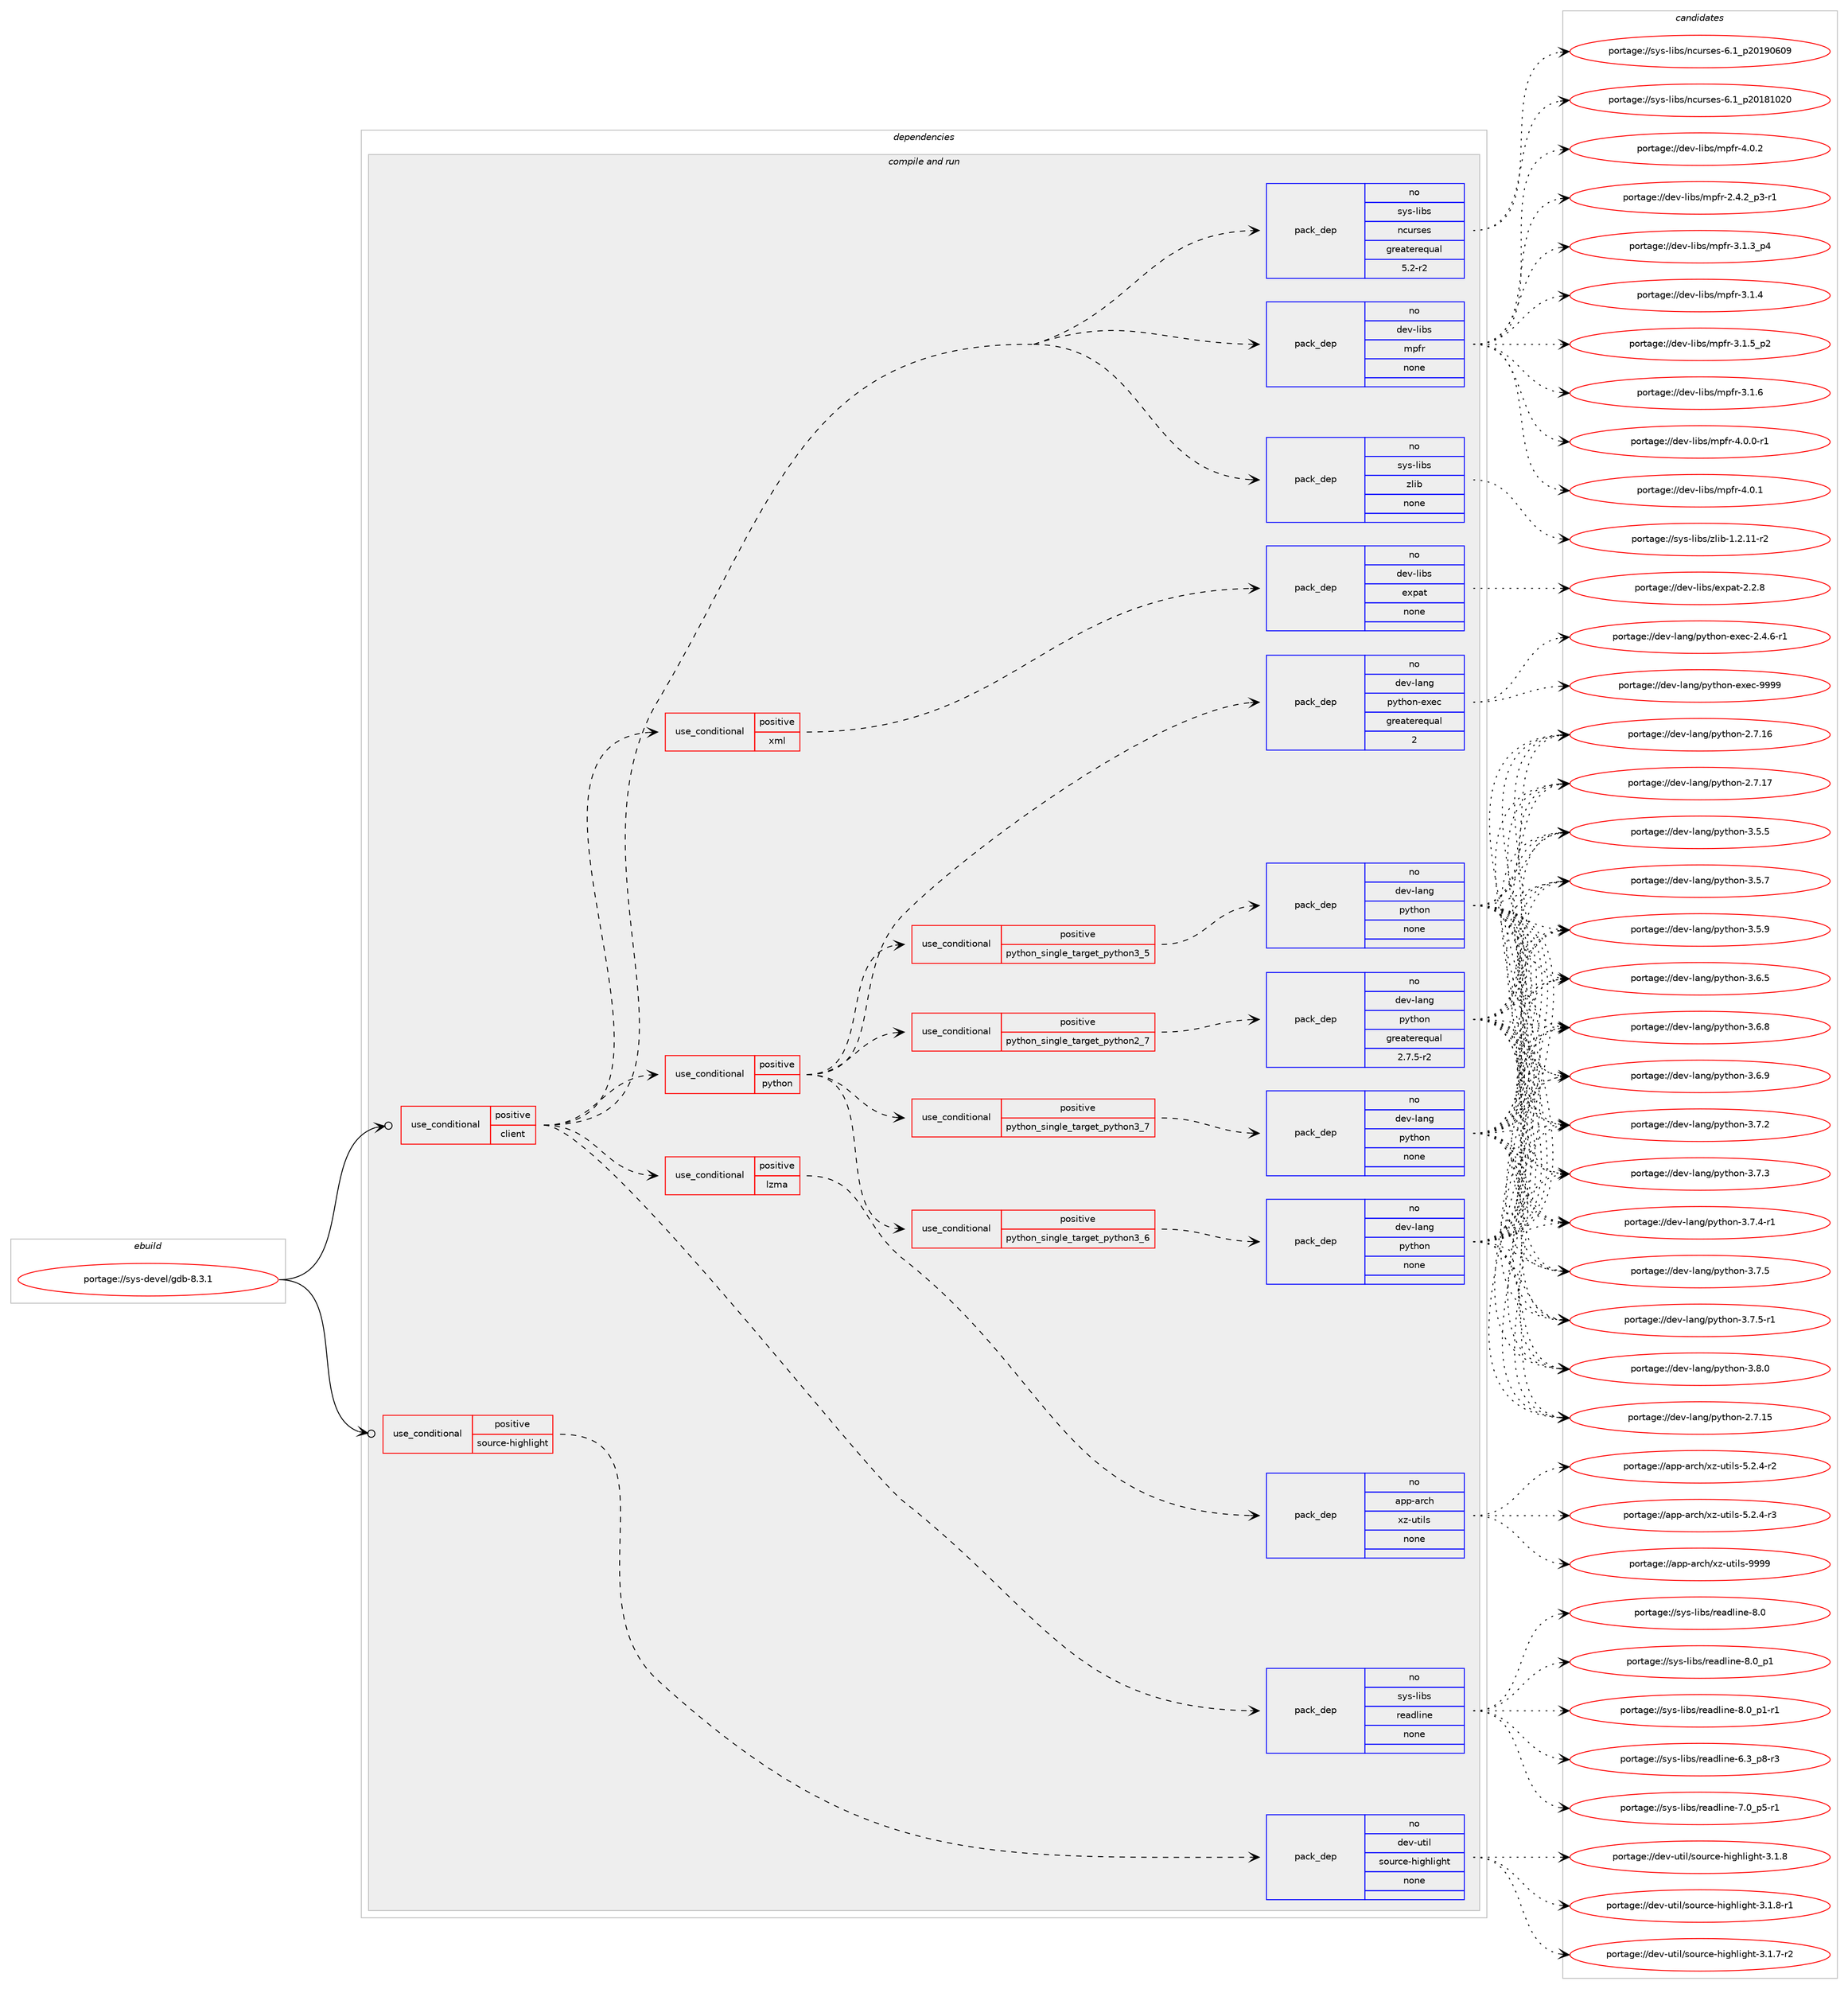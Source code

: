 digraph prolog {

# *************
# Graph options
# *************

newrank=true;
concentrate=true;
compound=true;
graph [rankdir=LR,fontname=Helvetica,fontsize=10,ranksep=1.5];#, ranksep=2.5, nodesep=0.2];
edge  [arrowhead=vee];
node  [fontname=Helvetica,fontsize=10];

# **********
# The ebuild
# **********

subgraph cluster_leftcol {
color=gray;
rank=same;
label=<<i>ebuild</i>>;
id [label="portage://sys-devel/gdb-8.3.1", color=red, width=4, href="../sys-devel/gdb-8.3.1.svg"];
}

# ****************
# The dependencies
# ****************

subgraph cluster_midcol {
color=gray;
label=<<i>dependencies</i>>;
subgraph cluster_compile {
fillcolor="#eeeeee";
style=filled;
label=<<i>compile</i>>;
}
subgraph cluster_compileandrun {
fillcolor="#eeeeee";
style=filled;
label=<<i>compile and run</i>>;
subgraph cond102471 {
dependency423088 [label=<<TABLE BORDER="0" CELLBORDER="1" CELLSPACING="0" CELLPADDING="4"><TR><TD ROWSPAN="3" CELLPADDING="10">use_conditional</TD></TR><TR><TD>positive</TD></TR><TR><TD>client</TD></TR></TABLE>>, shape=none, color=red];
subgraph pack313566 {
dependency423089 [label=<<TABLE BORDER="0" CELLBORDER="1" CELLSPACING="0" CELLPADDING="4" WIDTH="220"><TR><TD ROWSPAN="6" CELLPADDING="30">pack_dep</TD></TR><TR><TD WIDTH="110">no</TD></TR><TR><TD>dev-libs</TD></TR><TR><TD>mpfr</TD></TR><TR><TD>none</TD></TR><TR><TD></TD></TR></TABLE>>, shape=none, color=blue];
}
dependency423088:e -> dependency423089:w [weight=20,style="dashed",arrowhead="vee"];
subgraph pack313567 {
dependency423090 [label=<<TABLE BORDER="0" CELLBORDER="1" CELLSPACING="0" CELLPADDING="4" WIDTH="220"><TR><TD ROWSPAN="6" CELLPADDING="30">pack_dep</TD></TR><TR><TD WIDTH="110">no</TD></TR><TR><TD>sys-libs</TD></TR><TR><TD>ncurses</TD></TR><TR><TD>greaterequal</TD></TR><TR><TD>5.2-r2</TD></TR></TABLE>>, shape=none, color=blue];
}
dependency423088:e -> dependency423090:w [weight=20,style="dashed",arrowhead="vee"];
subgraph pack313568 {
dependency423091 [label=<<TABLE BORDER="0" CELLBORDER="1" CELLSPACING="0" CELLPADDING="4" WIDTH="220"><TR><TD ROWSPAN="6" CELLPADDING="30">pack_dep</TD></TR><TR><TD WIDTH="110">no</TD></TR><TR><TD>sys-libs</TD></TR><TR><TD>readline</TD></TR><TR><TD>none</TD></TR><TR><TD></TD></TR></TABLE>>, shape=none, color=blue];
}
dependency423088:e -> dependency423091:w [weight=20,style="dashed",arrowhead="vee"];
subgraph cond102472 {
dependency423092 [label=<<TABLE BORDER="0" CELLBORDER="1" CELLSPACING="0" CELLPADDING="4"><TR><TD ROWSPAN="3" CELLPADDING="10">use_conditional</TD></TR><TR><TD>positive</TD></TR><TR><TD>lzma</TD></TR></TABLE>>, shape=none, color=red];
subgraph pack313569 {
dependency423093 [label=<<TABLE BORDER="0" CELLBORDER="1" CELLSPACING="0" CELLPADDING="4" WIDTH="220"><TR><TD ROWSPAN="6" CELLPADDING="30">pack_dep</TD></TR><TR><TD WIDTH="110">no</TD></TR><TR><TD>app-arch</TD></TR><TR><TD>xz-utils</TD></TR><TR><TD>none</TD></TR><TR><TD></TD></TR></TABLE>>, shape=none, color=blue];
}
dependency423092:e -> dependency423093:w [weight=20,style="dashed",arrowhead="vee"];
}
dependency423088:e -> dependency423092:w [weight=20,style="dashed",arrowhead="vee"];
subgraph cond102473 {
dependency423094 [label=<<TABLE BORDER="0" CELLBORDER="1" CELLSPACING="0" CELLPADDING="4"><TR><TD ROWSPAN="3" CELLPADDING="10">use_conditional</TD></TR><TR><TD>positive</TD></TR><TR><TD>python</TD></TR></TABLE>>, shape=none, color=red];
subgraph cond102474 {
dependency423095 [label=<<TABLE BORDER="0" CELLBORDER="1" CELLSPACING="0" CELLPADDING="4"><TR><TD ROWSPAN="3" CELLPADDING="10">use_conditional</TD></TR><TR><TD>positive</TD></TR><TR><TD>python_single_target_python2_7</TD></TR></TABLE>>, shape=none, color=red];
subgraph pack313570 {
dependency423096 [label=<<TABLE BORDER="0" CELLBORDER="1" CELLSPACING="0" CELLPADDING="4" WIDTH="220"><TR><TD ROWSPAN="6" CELLPADDING="30">pack_dep</TD></TR><TR><TD WIDTH="110">no</TD></TR><TR><TD>dev-lang</TD></TR><TR><TD>python</TD></TR><TR><TD>greaterequal</TD></TR><TR><TD>2.7.5-r2</TD></TR></TABLE>>, shape=none, color=blue];
}
dependency423095:e -> dependency423096:w [weight=20,style="dashed",arrowhead="vee"];
}
dependency423094:e -> dependency423095:w [weight=20,style="dashed",arrowhead="vee"];
subgraph cond102475 {
dependency423097 [label=<<TABLE BORDER="0" CELLBORDER="1" CELLSPACING="0" CELLPADDING="4"><TR><TD ROWSPAN="3" CELLPADDING="10">use_conditional</TD></TR><TR><TD>positive</TD></TR><TR><TD>python_single_target_python3_5</TD></TR></TABLE>>, shape=none, color=red];
subgraph pack313571 {
dependency423098 [label=<<TABLE BORDER="0" CELLBORDER="1" CELLSPACING="0" CELLPADDING="4" WIDTH="220"><TR><TD ROWSPAN="6" CELLPADDING="30">pack_dep</TD></TR><TR><TD WIDTH="110">no</TD></TR><TR><TD>dev-lang</TD></TR><TR><TD>python</TD></TR><TR><TD>none</TD></TR><TR><TD></TD></TR></TABLE>>, shape=none, color=blue];
}
dependency423097:e -> dependency423098:w [weight=20,style="dashed",arrowhead="vee"];
}
dependency423094:e -> dependency423097:w [weight=20,style="dashed",arrowhead="vee"];
subgraph cond102476 {
dependency423099 [label=<<TABLE BORDER="0" CELLBORDER="1" CELLSPACING="0" CELLPADDING="4"><TR><TD ROWSPAN="3" CELLPADDING="10">use_conditional</TD></TR><TR><TD>positive</TD></TR><TR><TD>python_single_target_python3_6</TD></TR></TABLE>>, shape=none, color=red];
subgraph pack313572 {
dependency423100 [label=<<TABLE BORDER="0" CELLBORDER="1" CELLSPACING="0" CELLPADDING="4" WIDTH="220"><TR><TD ROWSPAN="6" CELLPADDING="30">pack_dep</TD></TR><TR><TD WIDTH="110">no</TD></TR><TR><TD>dev-lang</TD></TR><TR><TD>python</TD></TR><TR><TD>none</TD></TR><TR><TD></TD></TR></TABLE>>, shape=none, color=blue];
}
dependency423099:e -> dependency423100:w [weight=20,style="dashed",arrowhead="vee"];
}
dependency423094:e -> dependency423099:w [weight=20,style="dashed",arrowhead="vee"];
subgraph cond102477 {
dependency423101 [label=<<TABLE BORDER="0" CELLBORDER="1" CELLSPACING="0" CELLPADDING="4"><TR><TD ROWSPAN="3" CELLPADDING="10">use_conditional</TD></TR><TR><TD>positive</TD></TR><TR><TD>python_single_target_python3_7</TD></TR></TABLE>>, shape=none, color=red];
subgraph pack313573 {
dependency423102 [label=<<TABLE BORDER="0" CELLBORDER="1" CELLSPACING="0" CELLPADDING="4" WIDTH="220"><TR><TD ROWSPAN="6" CELLPADDING="30">pack_dep</TD></TR><TR><TD WIDTH="110">no</TD></TR><TR><TD>dev-lang</TD></TR><TR><TD>python</TD></TR><TR><TD>none</TD></TR><TR><TD></TD></TR></TABLE>>, shape=none, color=blue];
}
dependency423101:e -> dependency423102:w [weight=20,style="dashed",arrowhead="vee"];
}
dependency423094:e -> dependency423101:w [weight=20,style="dashed",arrowhead="vee"];
subgraph pack313574 {
dependency423103 [label=<<TABLE BORDER="0" CELLBORDER="1" CELLSPACING="0" CELLPADDING="4" WIDTH="220"><TR><TD ROWSPAN="6" CELLPADDING="30">pack_dep</TD></TR><TR><TD WIDTH="110">no</TD></TR><TR><TD>dev-lang</TD></TR><TR><TD>python-exec</TD></TR><TR><TD>greaterequal</TD></TR><TR><TD>2</TD></TR></TABLE>>, shape=none, color=blue];
}
dependency423094:e -> dependency423103:w [weight=20,style="dashed",arrowhead="vee"];
}
dependency423088:e -> dependency423094:w [weight=20,style="dashed",arrowhead="vee"];
subgraph cond102478 {
dependency423104 [label=<<TABLE BORDER="0" CELLBORDER="1" CELLSPACING="0" CELLPADDING="4"><TR><TD ROWSPAN="3" CELLPADDING="10">use_conditional</TD></TR><TR><TD>positive</TD></TR><TR><TD>xml</TD></TR></TABLE>>, shape=none, color=red];
subgraph pack313575 {
dependency423105 [label=<<TABLE BORDER="0" CELLBORDER="1" CELLSPACING="0" CELLPADDING="4" WIDTH="220"><TR><TD ROWSPAN="6" CELLPADDING="30">pack_dep</TD></TR><TR><TD WIDTH="110">no</TD></TR><TR><TD>dev-libs</TD></TR><TR><TD>expat</TD></TR><TR><TD>none</TD></TR><TR><TD></TD></TR></TABLE>>, shape=none, color=blue];
}
dependency423104:e -> dependency423105:w [weight=20,style="dashed",arrowhead="vee"];
}
dependency423088:e -> dependency423104:w [weight=20,style="dashed",arrowhead="vee"];
subgraph pack313576 {
dependency423106 [label=<<TABLE BORDER="0" CELLBORDER="1" CELLSPACING="0" CELLPADDING="4" WIDTH="220"><TR><TD ROWSPAN="6" CELLPADDING="30">pack_dep</TD></TR><TR><TD WIDTH="110">no</TD></TR><TR><TD>sys-libs</TD></TR><TR><TD>zlib</TD></TR><TR><TD>none</TD></TR><TR><TD></TD></TR></TABLE>>, shape=none, color=blue];
}
dependency423088:e -> dependency423106:w [weight=20,style="dashed",arrowhead="vee"];
}
id:e -> dependency423088:w [weight=20,style="solid",arrowhead="odotvee"];
subgraph cond102479 {
dependency423107 [label=<<TABLE BORDER="0" CELLBORDER="1" CELLSPACING="0" CELLPADDING="4"><TR><TD ROWSPAN="3" CELLPADDING="10">use_conditional</TD></TR><TR><TD>positive</TD></TR><TR><TD>source-highlight</TD></TR></TABLE>>, shape=none, color=red];
subgraph pack313577 {
dependency423108 [label=<<TABLE BORDER="0" CELLBORDER="1" CELLSPACING="0" CELLPADDING="4" WIDTH="220"><TR><TD ROWSPAN="6" CELLPADDING="30">pack_dep</TD></TR><TR><TD WIDTH="110">no</TD></TR><TR><TD>dev-util</TD></TR><TR><TD>source-highlight</TD></TR><TR><TD>none</TD></TR><TR><TD></TD></TR></TABLE>>, shape=none, color=blue];
}
dependency423107:e -> dependency423108:w [weight=20,style="dashed",arrowhead="vee"];
}
id:e -> dependency423107:w [weight=20,style="solid",arrowhead="odotvee"];
}
subgraph cluster_run {
fillcolor="#eeeeee";
style=filled;
label=<<i>run</i>>;
}
}

# **************
# The candidates
# **************

subgraph cluster_choices {
rank=same;
color=gray;
label=<<i>candidates</i>>;

subgraph choice313566 {
color=black;
nodesep=1;
choiceportage10010111845108105981154710911210211445504652465095112514511449 [label="portage://dev-libs/mpfr-2.4.2_p3-r1", color=red, width=4,href="../dev-libs/mpfr-2.4.2_p3-r1.svg"];
choiceportage1001011184510810598115471091121021144551464946519511252 [label="portage://dev-libs/mpfr-3.1.3_p4", color=red, width=4,href="../dev-libs/mpfr-3.1.3_p4.svg"];
choiceportage100101118451081059811547109112102114455146494652 [label="portage://dev-libs/mpfr-3.1.4", color=red, width=4,href="../dev-libs/mpfr-3.1.4.svg"];
choiceportage1001011184510810598115471091121021144551464946539511250 [label="portage://dev-libs/mpfr-3.1.5_p2", color=red, width=4,href="../dev-libs/mpfr-3.1.5_p2.svg"];
choiceportage100101118451081059811547109112102114455146494654 [label="portage://dev-libs/mpfr-3.1.6", color=red, width=4,href="../dev-libs/mpfr-3.1.6.svg"];
choiceportage1001011184510810598115471091121021144552464846484511449 [label="portage://dev-libs/mpfr-4.0.0-r1", color=red, width=4,href="../dev-libs/mpfr-4.0.0-r1.svg"];
choiceportage100101118451081059811547109112102114455246484649 [label="portage://dev-libs/mpfr-4.0.1", color=red, width=4,href="../dev-libs/mpfr-4.0.1.svg"];
choiceportage100101118451081059811547109112102114455246484650 [label="portage://dev-libs/mpfr-4.0.2", color=red, width=4,href="../dev-libs/mpfr-4.0.2.svg"];
dependency423089:e -> choiceportage10010111845108105981154710911210211445504652465095112514511449:w [style=dotted,weight="100"];
dependency423089:e -> choiceportage1001011184510810598115471091121021144551464946519511252:w [style=dotted,weight="100"];
dependency423089:e -> choiceportage100101118451081059811547109112102114455146494652:w [style=dotted,weight="100"];
dependency423089:e -> choiceportage1001011184510810598115471091121021144551464946539511250:w [style=dotted,weight="100"];
dependency423089:e -> choiceportage100101118451081059811547109112102114455146494654:w [style=dotted,weight="100"];
dependency423089:e -> choiceportage1001011184510810598115471091121021144552464846484511449:w [style=dotted,weight="100"];
dependency423089:e -> choiceportage100101118451081059811547109112102114455246484649:w [style=dotted,weight="100"];
dependency423089:e -> choiceportage100101118451081059811547109112102114455246484650:w [style=dotted,weight="100"];
}
subgraph choice313567 {
color=black;
nodesep=1;
choiceportage1151211154510810598115471109911711411510111545544649951125048495649485048 [label="portage://sys-libs/ncurses-6.1_p20181020", color=red, width=4,href="../sys-libs/ncurses-6.1_p20181020.svg"];
choiceportage1151211154510810598115471109911711411510111545544649951125048495748544857 [label="portage://sys-libs/ncurses-6.1_p20190609", color=red, width=4,href="../sys-libs/ncurses-6.1_p20190609.svg"];
dependency423090:e -> choiceportage1151211154510810598115471109911711411510111545544649951125048495649485048:w [style=dotted,weight="100"];
dependency423090:e -> choiceportage1151211154510810598115471109911711411510111545544649951125048495748544857:w [style=dotted,weight="100"];
}
subgraph choice313568 {
color=black;
nodesep=1;
choiceportage115121115451081059811547114101971001081051101014554465195112564511451 [label="portage://sys-libs/readline-6.3_p8-r3", color=red, width=4,href="../sys-libs/readline-6.3_p8-r3.svg"];
choiceportage115121115451081059811547114101971001081051101014555464895112534511449 [label="portage://sys-libs/readline-7.0_p5-r1", color=red, width=4,href="../sys-libs/readline-7.0_p5-r1.svg"];
choiceportage1151211154510810598115471141019710010810511010145564648 [label="portage://sys-libs/readline-8.0", color=red, width=4,href="../sys-libs/readline-8.0.svg"];
choiceportage11512111545108105981154711410197100108105110101455646489511249 [label="portage://sys-libs/readline-8.0_p1", color=red, width=4,href="../sys-libs/readline-8.0_p1.svg"];
choiceportage115121115451081059811547114101971001081051101014556464895112494511449 [label="portage://sys-libs/readline-8.0_p1-r1", color=red, width=4,href="../sys-libs/readline-8.0_p1-r1.svg"];
dependency423091:e -> choiceportage115121115451081059811547114101971001081051101014554465195112564511451:w [style=dotted,weight="100"];
dependency423091:e -> choiceportage115121115451081059811547114101971001081051101014555464895112534511449:w [style=dotted,weight="100"];
dependency423091:e -> choiceportage1151211154510810598115471141019710010810511010145564648:w [style=dotted,weight="100"];
dependency423091:e -> choiceportage11512111545108105981154711410197100108105110101455646489511249:w [style=dotted,weight="100"];
dependency423091:e -> choiceportage115121115451081059811547114101971001081051101014556464895112494511449:w [style=dotted,weight="100"];
}
subgraph choice313569 {
color=black;
nodesep=1;
choiceportage9711211245971149910447120122451171161051081154553465046524511450 [label="portage://app-arch/xz-utils-5.2.4-r2", color=red, width=4,href="../app-arch/xz-utils-5.2.4-r2.svg"];
choiceportage9711211245971149910447120122451171161051081154553465046524511451 [label="portage://app-arch/xz-utils-5.2.4-r3", color=red, width=4,href="../app-arch/xz-utils-5.2.4-r3.svg"];
choiceportage9711211245971149910447120122451171161051081154557575757 [label="portage://app-arch/xz-utils-9999", color=red, width=4,href="../app-arch/xz-utils-9999.svg"];
dependency423093:e -> choiceportage9711211245971149910447120122451171161051081154553465046524511450:w [style=dotted,weight="100"];
dependency423093:e -> choiceportage9711211245971149910447120122451171161051081154553465046524511451:w [style=dotted,weight="100"];
dependency423093:e -> choiceportage9711211245971149910447120122451171161051081154557575757:w [style=dotted,weight="100"];
}
subgraph choice313570 {
color=black;
nodesep=1;
choiceportage10010111845108971101034711212111610411111045504655464953 [label="portage://dev-lang/python-2.7.15", color=red, width=4,href="../dev-lang/python-2.7.15.svg"];
choiceportage10010111845108971101034711212111610411111045504655464954 [label="portage://dev-lang/python-2.7.16", color=red, width=4,href="../dev-lang/python-2.7.16.svg"];
choiceportage10010111845108971101034711212111610411111045504655464955 [label="portage://dev-lang/python-2.7.17", color=red, width=4,href="../dev-lang/python-2.7.17.svg"];
choiceportage100101118451089711010347112121116104111110455146534653 [label="portage://dev-lang/python-3.5.5", color=red, width=4,href="../dev-lang/python-3.5.5.svg"];
choiceportage100101118451089711010347112121116104111110455146534655 [label="portage://dev-lang/python-3.5.7", color=red, width=4,href="../dev-lang/python-3.5.7.svg"];
choiceportage100101118451089711010347112121116104111110455146534657 [label="portage://dev-lang/python-3.5.9", color=red, width=4,href="../dev-lang/python-3.5.9.svg"];
choiceportage100101118451089711010347112121116104111110455146544653 [label="portage://dev-lang/python-3.6.5", color=red, width=4,href="../dev-lang/python-3.6.5.svg"];
choiceportage100101118451089711010347112121116104111110455146544656 [label="portage://dev-lang/python-3.6.8", color=red, width=4,href="../dev-lang/python-3.6.8.svg"];
choiceportage100101118451089711010347112121116104111110455146544657 [label="portage://dev-lang/python-3.6.9", color=red, width=4,href="../dev-lang/python-3.6.9.svg"];
choiceportage100101118451089711010347112121116104111110455146554650 [label="portage://dev-lang/python-3.7.2", color=red, width=4,href="../dev-lang/python-3.7.2.svg"];
choiceportage100101118451089711010347112121116104111110455146554651 [label="portage://dev-lang/python-3.7.3", color=red, width=4,href="../dev-lang/python-3.7.3.svg"];
choiceportage1001011184510897110103471121211161041111104551465546524511449 [label="portage://dev-lang/python-3.7.4-r1", color=red, width=4,href="../dev-lang/python-3.7.4-r1.svg"];
choiceportage100101118451089711010347112121116104111110455146554653 [label="portage://dev-lang/python-3.7.5", color=red, width=4,href="../dev-lang/python-3.7.5.svg"];
choiceportage1001011184510897110103471121211161041111104551465546534511449 [label="portage://dev-lang/python-3.7.5-r1", color=red, width=4,href="../dev-lang/python-3.7.5-r1.svg"];
choiceportage100101118451089711010347112121116104111110455146564648 [label="portage://dev-lang/python-3.8.0", color=red, width=4,href="../dev-lang/python-3.8.0.svg"];
dependency423096:e -> choiceportage10010111845108971101034711212111610411111045504655464953:w [style=dotted,weight="100"];
dependency423096:e -> choiceportage10010111845108971101034711212111610411111045504655464954:w [style=dotted,weight="100"];
dependency423096:e -> choiceportage10010111845108971101034711212111610411111045504655464955:w [style=dotted,weight="100"];
dependency423096:e -> choiceportage100101118451089711010347112121116104111110455146534653:w [style=dotted,weight="100"];
dependency423096:e -> choiceportage100101118451089711010347112121116104111110455146534655:w [style=dotted,weight="100"];
dependency423096:e -> choiceportage100101118451089711010347112121116104111110455146534657:w [style=dotted,weight="100"];
dependency423096:e -> choiceportage100101118451089711010347112121116104111110455146544653:w [style=dotted,weight="100"];
dependency423096:e -> choiceportage100101118451089711010347112121116104111110455146544656:w [style=dotted,weight="100"];
dependency423096:e -> choiceportage100101118451089711010347112121116104111110455146544657:w [style=dotted,weight="100"];
dependency423096:e -> choiceportage100101118451089711010347112121116104111110455146554650:w [style=dotted,weight="100"];
dependency423096:e -> choiceportage100101118451089711010347112121116104111110455146554651:w [style=dotted,weight="100"];
dependency423096:e -> choiceportage1001011184510897110103471121211161041111104551465546524511449:w [style=dotted,weight="100"];
dependency423096:e -> choiceportage100101118451089711010347112121116104111110455146554653:w [style=dotted,weight="100"];
dependency423096:e -> choiceportage1001011184510897110103471121211161041111104551465546534511449:w [style=dotted,weight="100"];
dependency423096:e -> choiceportage100101118451089711010347112121116104111110455146564648:w [style=dotted,weight="100"];
}
subgraph choice313571 {
color=black;
nodesep=1;
choiceportage10010111845108971101034711212111610411111045504655464953 [label="portage://dev-lang/python-2.7.15", color=red, width=4,href="../dev-lang/python-2.7.15.svg"];
choiceportage10010111845108971101034711212111610411111045504655464954 [label="portage://dev-lang/python-2.7.16", color=red, width=4,href="../dev-lang/python-2.7.16.svg"];
choiceportage10010111845108971101034711212111610411111045504655464955 [label="portage://dev-lang/python-2.7.17", color=red, width=4,href="../dev-lang/python-2.7.17.svg"];
choiceportage100101118451089711010347112121116104111110455146534653 [label="portage://dev-lang/python-3.5.5", color=red, width=4,href="../dev-lang/python-3.5.5.svg"];
choiceportage100101118451089711010347112121116104111110455146534655 [label="portage://dev-lang/python-3.5.7", color=red, width=4,href="../dev-lang/python-3.5.7.svg"];
choiceportage100101118451089711010347112121116104111110455146534657 [label="portage://dev-lang/python-3.5.9", color=red, width=4,href="../dev-lang/python-3.5.9.svg"];
choiceportage100101118451089711010347112121116104111110455146544653 [label="portage://dev-lang/python-3.6.5", color=red, width=4,href="../dev-lang/python-3.6.5.svg"];
choiceportage100101118451089711010347112121116104111110455146544656 [label="portage://dev-lang/python-3.6.8", color=red, width=4,href="../dev-lang/python-3.6.8.svg"];
choiceportage100101118451089711010347112121116104111110455146544657 [label="portage://dev-lang/python-3.6.9", color=red, width=4,href="../dev-lang/python-3.6.9.svg"];
choiceportage100101118451089711010347112121116104111110455146554650 [label="portage://dev-lang/python-3.7.2", color=red, width=4,href="../dev-lang/python-3.7.2.svg"];
choiceportage100101118451089711010347112121116104111110455146554651 [label="portage://dev-lang/python-3.7.3", color=red, width=4,href="../dev-lang/python-3.7.3.svg"];
choiceportage1001011184510897110103471121211161041111104551465546524511449 [label="portage://dev-lang/python-3.7.4-r1", color=red, width=4,href="../dev-lang/python-3.7.4-r1.svg"];
choiceportage100101118451089711010347112121116104111110455146554653 [label="portage://dev-lang/python-3.7.5", color=red, width=4,href="../dev-lang/python-3.7.5.svg"];
choiceportage1001011184510897110103471121211161041111104551465546534511449 [label="portage://dev-lang/python-3.7.5-r1", color=red, width=4,href="../dev-lang/python-3.7.5-r1.svg"];
choiceportage100101118451089711010347112121116104111110455146564648 [label="portage://dev-lang/python-3.8.0", color=red, width=4,href="../dev-lang/python-3.8.0.svg"];
dependency423098:e -> choiceportage10010111845108971101034711212111610411111045504655464953:w [style=dotted,weight="100"];
dependency423098:e -> choiceportage10010111845108971101034711212111610411111045504655464954:w [style=dotted,weight="100"];
dependency423098:e -> choiceportage10010111845108971101034711212111610411111045504655464955:w [style=dotted,weight="100"];
dependency423098:e -> choiceportage100101118451089711010347112121116104111110455146534653:w [style=dotted,weight="100"];
dependency423098:e -> choiceportage100101118451089711010347112121116104111110455146534655:w [style=dotted,weight="100"];
dependency423098:e -> choiceportage100101118451089711010347112121116104111110455146534657:w [style=dotted,weight="100"];
dependency423098:e -> choiceportage100101118451089711010347112121116104111110455146544653:w [style=dotted,weight="100"];
dependency423098:e -> choiceportage100101118451089711010347112121116104111110455146544656:w [style=dotted,weight="100"];
dependency423098:e -> choiceportage100101118451089711010347112121116104111110455146544657:w [style=dotted,weight="100"];
dependency423098:e -> choiceportage100101118451089711010347112121116104111110455146554650:w [style=dotted,weight="100"];
dependency423098:e -> choiceportage100101118451089711010347112121116104111110455146554651:w [style=dotted,weight="100"];
dependency423098:e -> choiceportage1001011184510897110103471121211161041111104551465546524511449:w [style=dotted,weight="100"];
dependency423098:e -> choiceportage100101118451089711010347112121116104111110455146554653:w [style=dotted,weight="100"];
dependency423098:e -> choiceportage1001011184510897110103471121211161041111104551465546534511449:w [style=dotted,weight="100"];
dependency423098:e -> choiceportage100101118451089711010347112121116104111110455146564648:w [style=dotted,weight="100"];
}
subgraph choice313572 {
color=black;
nodesep=1;
choiceportage10010111845108971101034711212111610411111045504655464953 [label="portage://dev-lang/python-2.7.15", color=red, width=4,href="../dev-lang/python-2.7.15.svg"];
choiceportage10010111845108971101034711212111610411111045504655464954 [label="portage://dev-lang/python-2.7.16", color=red, width=4,href="../dev-lang/python-2.7.16.svg"];
choiceportage10010111845108971101034711212111610411111045504655464955 [label="portage://dev-lang/python-2.7.17", color=red, width=4,href="../dev-lang/python-2.7.17.svg"];
choiceportage100101118451089711010347112121116104111110455146534653 [label="portage://dev-lang/python-3.5.5", color=red, width=4,href="../dev-lang/python-3.5.5.svg"];
choiceportage100101118451089711010347112121116104111110455146534655 [label="portage://dev-lang/python-3.5.7", color=red, width=4,href="../dev-lang/python-3.5.7.svg"];
choiceportage100101118451089711010347112121116104111110455146534657 [label="portage://dev-lang/python-3.5.9", color=red, width=4,href="../dev-lang/python-3.5.9.svg"];
choiceportage100101118451089711010347112121116104111110455146544653 [label="portage://dev-lang/python-3.6.5", color=red, width=4,href="../dev-lang/python-3.6.5.svg"];
choiceportage100101118451089711010347112121116104111110455146544656 [label="portage://dev-lang/python-3.6.8", color=red, width=4,href="../dev-lang/python-3.6.8.svg"];
choiceportage100101118451089711010347112121116104111110455146544657 [label="portage://dev-lang/python-3.6.9", color=red, width=4,href="../dev-lang/python-3.6.9.svg"];
choiceportage100101118451089711010347112121116104111110455146554650 [label="portage://dev-lang/python-3.7.2", color=red, width=4,href="../dev-lang/python-3.7.2.svg"];
choiceportage100101118451089711010347112121116104111110455146554651 [label="portage://dev-lang/python-3.7.3", color=red, width=4,href="../dev-lang/python-3.7.3.svg"];
choiceportage1001011184510897110103471121211161041111104551465546524511449 [label="portage://dev-lang/python-3.7.4-r1", color=red, width=4,href="../dev-lang/python-3.7.4-r1.svg"];
choiceportage100101118451089711010347112121116104111110455146554653 [label="portage://dev-lang/python-3.7.5", color=red, width=4,href="../dev-lang/python-3.7.5.svg"];
choiceportage1001011184510897110103471121211161041111104551465546534511449 [label="portage://dev-lang/python-3.7.5-r1", color=red, width=4,href="../dev-lang/python-3.7.5-r1.svg"];
choiceportage100101118451089711010347112121116104111110455146564648 [label="portage://dev-lang/python-3.8.0", color=red, width=4,href="../dev-lang/python-3.8.0.svg"];
dependency423100:e -> choiceportage10010111845108971101034711212111610411111045504655464953:w [style=dotted,weight="100"];
dependency423100:e -> choiceportage10010111845108971101034711212111610411111045504655464954:w [style=dotted,weight="100"];
dependency423100:e -> choiceportage10010111845108971101034711212111610411111045504655464955:w [style=dotted,weight="100"];
dependency423100:e -> choiceportage100101118451089711010347112121116104111110455146534653:w [style=dotted,weight="100"];
dependency423100:e -> choiceportage100101118451089711010347112121116104111110455146534655:w [style=dotted,weight="100"];
dependency423100:e -> choiceportage100101118451089711010347112121116104111110455146534657:w [style=dotted,weight="100"];
dependency423100:e -> choiceportage100101118451089711010347112121116104111110455146544653:w [style=dotted,weight="100"];
dependency423100:e -> choiceportage100101118451089711010347112121116104111110455146544656:w [style=dotted,weight="100"];
dependency423100:e -> choiceportage100101118451089711010347112121116104111110455146544657:w [style=dotted,weight="100"];
dependency423100:e -> choiceportage100101118451089711010347112121116104111110455146554650:w [style=dotted,weight="100"];
dependency423100:e -> choiceportage100101118451089711010347112121116104111110455146554651:w [style=dotted,weight="100"];
dependency423100:e -> choiceportage1001011184510897110103471121211161041111104551465546524511449:w [style=dotted,weight="100"];
dependency423100:e -> choiceportage100101118451089711010347112121116104111110455146554653:w [style=dotted,weight="100"];
dependency423100:e -> choiceportage1001011184510897110103471121211161041111104551465546534511449:w [style=dotted,weight="100"];
dependency423100:e -> choiceportage100101118451089711010347112121116104111110455146564648:w [style=dotted,weight="100"];
}
subgraph choice313573 {
color=black;
nodesep=1;
choiceportage10010111845108971101034711212111610411111045504655464953 [label="portage://dev-lang/python-2.7.15", color=red, width=4,href="../dev-lang/python-2.7.15.svg"];
choiceportage10010111845108971101034711212111610411111045504655464954 [label="portage://dev-lang/python-2.7.16", color=red, width=4,href="../dev-lang/python-2.7.16.svg"];
choiceportage10010111845108971101034711212111610411111045504655464955 [label="portage://dev-lang/python-2.7.17", color=red, width=4,href="../dev-lang/python-2.7.17.svg"];
choiceportage100101118451089711010347112121116104111110455146534653 [label="portage://dev-lang/python-3.5.5", color=red, width=4,href="../dev-lang/python-3.5.5.svg"];
choiceportage100101118451089711010347112121116104111110455146534655 [label="portage://dev-lang/python-3.5.7", color=red, width=4,href="../dev-lang/python-3.5.7.svg"];
choiceportage100101118451089711010347112121116104111110455146534657 [label="portage://dev-lang/python-3.5.9", color=red, width=4,href="../dev-lang/python-3.5.9.svg"];
choiceportage100101118451089711010347112121116104111110455146544653 [label="portage://dev-lang/python-3.6.5", color=red, width=4,href="../dev-lang/python-3.6.5.svg"];
choiceportage100101118451089711010347112121116104111110455146544656 [label="portage://dev-lang/python-3.6.8", color=red, width=4,href="../dev-lang/python-3.6.8.svg"];
choiceportage100101118451089711010347112121116104111110455146544657 [label="portage://dev-lang/python-3.6.9", color=red, width=4,href="../dev-lang/python-3.6.9.svg"];
choiceportage100101118451089711010347112121116104111110455146554650 [label="portage://dev-lang/python-3.7.2", color=red, width=4,href="../dev-lang/python-3.7.2.svg"];
choiceportage100101118451089711010347112121116104111110455146554651 [label="portage://dev-lang/python-3.7.3", color=red, width=4,href="../dev-lang/python-3.7.3.svg"];
choiceportage1001011184510897110103471121211161041111104551465546524511449 [label="portage://dev-lang/python-3.7.4-r1", color=red, width=4,href="../dev-lang/python-3.7.4-r1.svg"];
choiceportage100101118451089711010347112121116104111110455146554653 [label="portage://dev-lang/python-3.7.5", color=red, width=4,href="../dev-lang/python-3.7.5.svg"];
choiceportage1001011184510897110103471121211161041111104551465546534511449 [label="portage://dev-lang/python-3.7.5-r1", color=red, width=4,href="../dev-lang/python-3.7.5-r1.svg"];
choiceportage100101118451089711010347112121116104111110455146564648 [label="portage://dev-lang/python-3.8.0", color=red, width=4,href="../dev-lang/python-3.8.0.svg"];
dependency423102:e -> choiceportage10010111845108971101034711212111610411111045504655464953:w [style=dotted,weight="100"];
dependency423102:e -> choiceportage10010111845108971101034711212111610411111045504655464954:w [style=dotted,weight="100"];
dependency423102:e -> choiceportage10010111845108971101034711212111610411111045504655464955:w [style=dotted,weight="100"];
dependency423102:e -> choiceportage100101118451089711010347112121116104111110455146534653:w [style=dotted,weight="100"];
dependency423102:e -> choiceportage100101118451089711010347112121116104111110455146534655:w [style=dotted,weight="100"];
dependency423102:e -> choiceportage100101118451089711010347112121116104111110455146534657:w [style=dotted,weight="100"];
dependency423102:e -> choiceportage100101118451089711010347112121116104111110455146544653:w [style=dotted,weight="100"];
dependency423102:e -> choiceportage100101118451089711010347112121116104111110455146544656:w [style=dotted,weight="100"];
dependency423102:e -> choiceportage100101118451089711010347112121116104111110455146544657:w [style=dotted,weight="100"];
dependency423102:e -> choiceportage100101118451089711010347112121116104111110455146554650:w [style=dotted,weight="100"];
dependency423102:e -> choiceportage100101118451089711010347112121116104111110455146554651:w [style=dotted,weight="100"];
dependency423102:e -> choiceportage1001011184510897110103471121211161041111104551465546524511449:w [style=dotted,weight="100"];
dependency423102:e -> choiceportage100101118451089711010347112121116104111110455146554653:w [style=dotted,weight="100"];
dependency423102:e -> choiceportage1001011184510897110103471121211161041111104551465546534511449:w [style=dotted,weight="100"];
dependency423102:e -> choiceportage100101118451089711010347112121116104111110455146564648:w [style=dotted,weight="100"];
}
subgraph choice313574 {
color=black;
nodesep=1;
choiceportage10010111845108971101034711212111610411111045101120101994550465246544511449 [label="portage://dev-lang/python-exec-2.4.6-r1", color=red, width=4,href="../dev-lang/python-exec-2.4.6-r1.svg"];
choiceportage10010111845108971101034711212111610411111045101120101994557575757 [label="portage://dev-lang/python-exec-9999", color=red, width=4,href="../dev-lang/python-exec-9999.svg"];
dependency423103:e -> choiceportage10010111845108971101034711212111610411111045101120101994550465246544511449:w [style=dotted,weight="100"];
dependency423103:e -> choiceportage10010111845108971101034711212111610411111045101120101994557575757:w [style=dotted,weight="100"];
}
subgraph choice313575 {
color=black;
nodesep=1;
choiceportage10010111845108105981154710112011297116455046504656 [label="portage://dev-libs/expat-2.2.8", color=red, width=4,href="../dev-libs/expat-2.2.8.svg"];
dependency423105:e -> choiceportage10010111845108105981154710112011297116455046504656:w [style=dotted,weight="100"];
}
subgraph choice313576 {
color=black;
nodesep=1;
choiceportage11512111545108105981154712210810598454946504649494511450 [label="portage://sys-libs/zlib-1.2.11-r2", color=red, width=4,href="../sys-libs/zlib-1.2.11-r2.svg"];
dependency423106:e -> choiceportage11512111545108105981154712210810598454946504649494511450:w [style=dotted,weight="100"];
}
subgraph choice313577 {
color=black;
nodesep=1;
choiceportage100101118451171161051084711511111711499101451041051031041081051031041164551464946554511450 [label="portage://dev-util/source-highlight-3.1.7-r2", color=red, width=4,href="../dev-util/source-highlight-3.1.7-r2.svg"];
choiceportage10010111845117116105108471151111171149910145104105103104108105103104116455146494656 [label="portage://dev-util/source-highlight-3.1.8", color=red, width=4,href="../dev-util/source-highlight-3.1.8.svg"];
choiceportage100101118451171161051084711511111711499101451041051031041081051031041164551464946564511449 [label="portage://dev-util/source-highlight-3.1.8-r1", color=red, width=4,href="../dev-util/source-highlight-3.1.8-r1.svg"];
dependency423108:e -> choiceportage100101118451171161051084711511111711499101451041051031041081051031041164551464946554511450:w [style=dotted,weight="100"];
dependency423108:e -> choiceportage10010111845117116105108471151111171149910145104105103104108105103104116455146494656:w [style=dotted,weight="100"];
dependency423108:e -> choiceportage100101118451171161051084711511111711499101451041051031041081051031041164551464946564511449:w [style=dotted,weight="100"];
}
}

}
